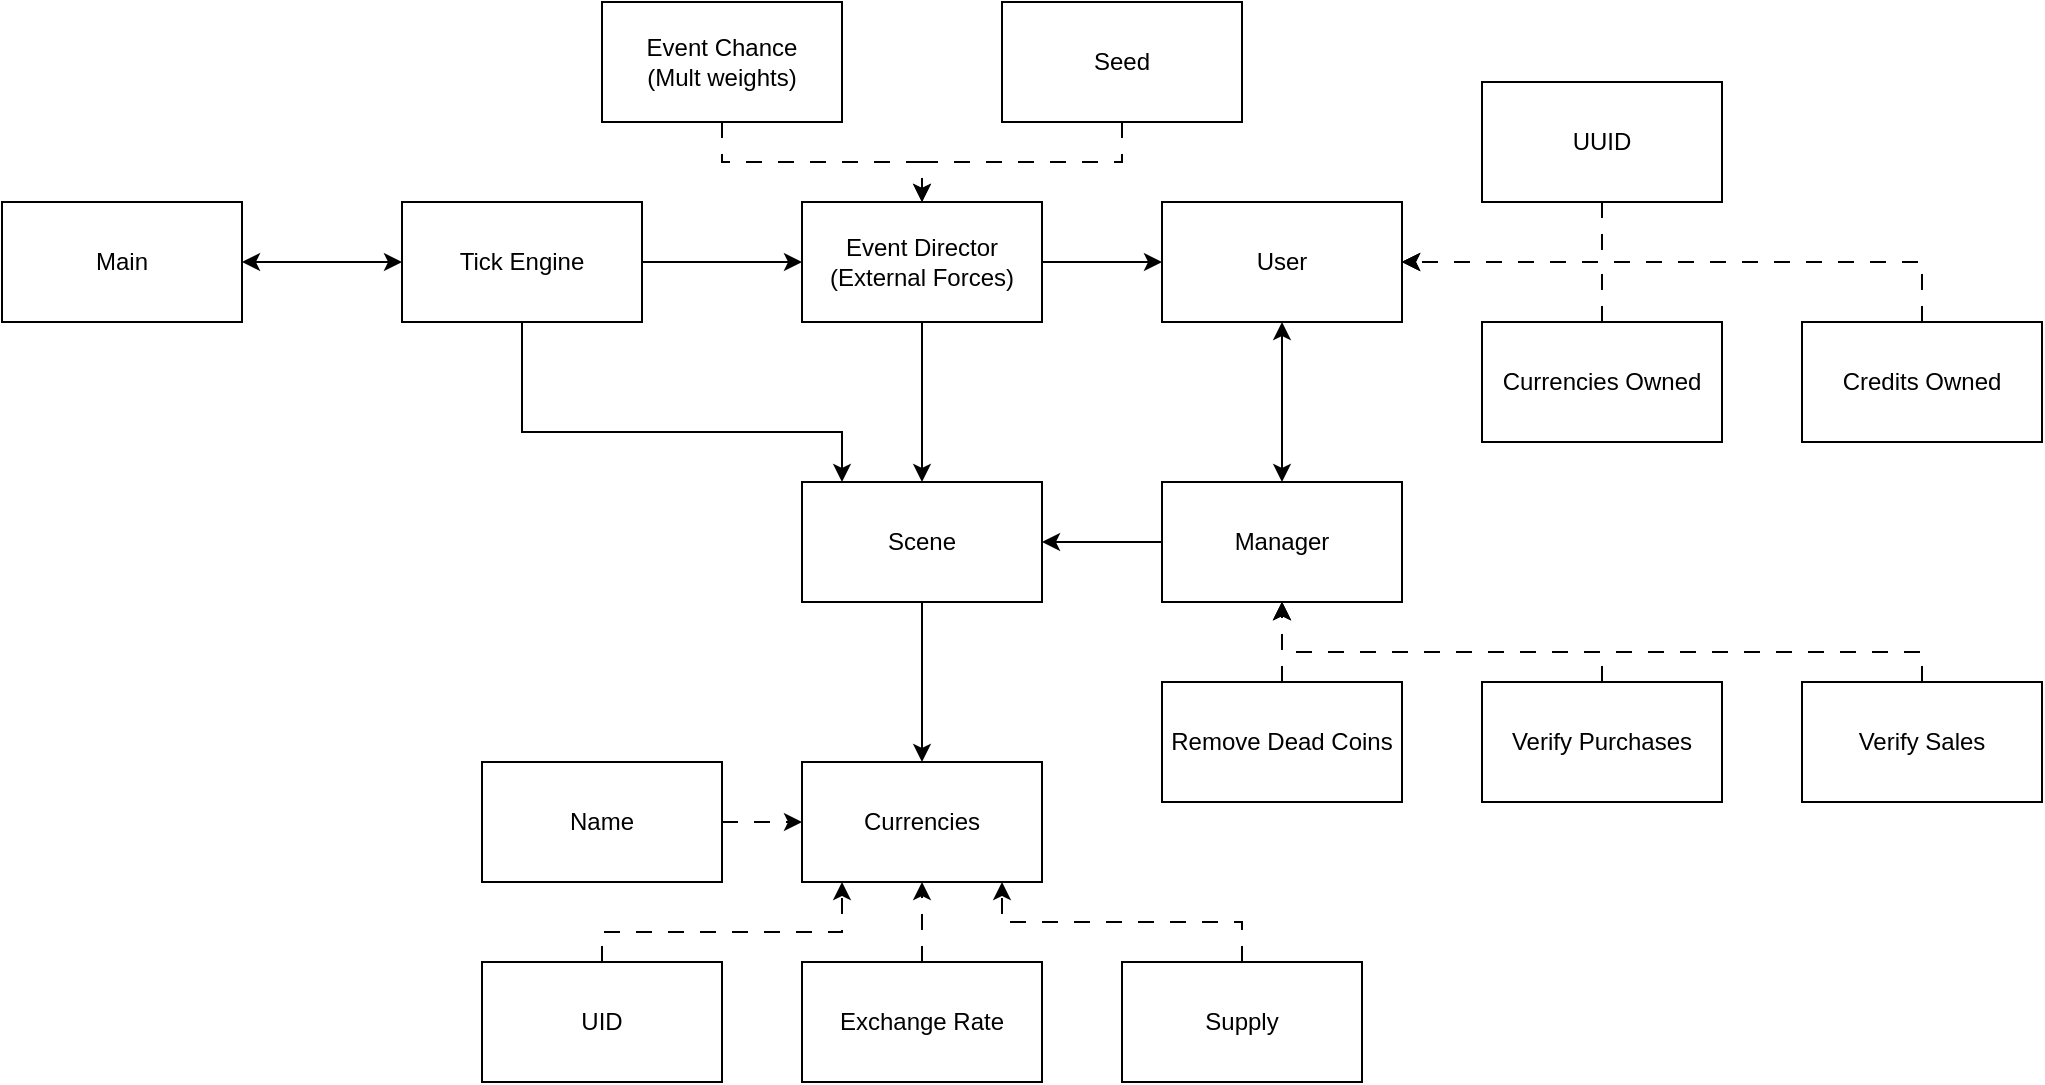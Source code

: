 <mxfile version="27.0.9">
  <diagram name="Page-1" id="GWkxgfm3nzHS4_-QFZTU">
    <mxGraphModel dx="1148" dy="2587" grid="1" gridSize="5" guides="1" tooltips="1" connect="1" arrows="1" fold="1" page="1" pageScale="1" pageWidth="1200" pageHeight="1920" math="0" shadow="0">
      <root>
        <mxCell id="0" />
        <mxCell id="1" parent="0" />
        <mxCell id="Iy1ZdOU0xPPKZKVLAtFp-1" value="Main" style="rounded=0;whiteSpace=wrap;html=1;" vertex="1" parent="1">
          <mxGeometry x="540" y="40" width="120" height="60" as="geometry" />
        </mxCell>
        <mxCell id="Iy1ZdOU0xPPKZKVLAtFp-4" style="edgeStyle=orthogonalEdgeStyle;rounded=0;orthogonalLoop=1;jettySize=auto;html=1;startArrow=classic;startFill=1;" edge="1" parent="1" source="Iy1ZdOU0xPPKZKVLAtFp-2" target="Iy1ZdOU0xPPKZKVLAtFp-1">
          <mxGeometry relative="1" as="geometry" />
        </mxCell>
        <mxCell id="Iy1ZdOU0xPPKZKVLAtFp-10" style="edgeStyle=orthogonalEdgeStyle;rounded=0;orthogonalLoop=1;jettySize=auto;html=1;" edge="1" parent="1" source="Iy1ZdOU0xPPKZKVLAtFp-2" target="Iy1ZdOU0xPPKZKVLAtFp-3">
          <mxGeometry relative="1" as="geometry" />
        </mxCell>
        <mxCell id="Iy1ZdOU0xPPKZKVLAtFp-13" style="edgeStyle=orthogonalEdgeStyle;rounded=0;orthogonalLoop=1;jettySize=auto;html=1;" edge="1" parent="1" source="Iy1ZdOU0xPPKZKVLAtFp-2" target="Iy1ZdOU0xPPKZKVLAtFp-11">
          <mxGeometry relative="1" as="geometry">
            <Array as="points">
              <mxPoint x="800" y="155" />
              <mxPoint x="960" y="155" />
            </Array>
          </mxGeometry>
        </mxCell>
        <mxCell id="Iy1ZdOU0xPPKZKVLAtFp-2" value="Tick Engine" style="rounded=0;whiteSpace=wrap;html=1;" vertex="1" parent="1">
          <mxGeometry x="740" y="40" width="120" height="60" as="geometry" />
        </mxCell>
        <mxCell id="Iy1ZdOU0xPPKZKVLAtFp-12" style="edgeStyle=orthogonalEdgeStyle;rounded=0;orthogonalLoop=1;jettySize=auto;html=1;" edge="1" parent="1" source="Iy1ZdOU0xPPKZKVLAtFp-3" target="Iy1ZdOU0xPPKZKVLAtFp-11">
          <mxGeometry relative="1" as="geometry" />
        </mxCell>
        <mxCell id="Iy1ZdOU0xPPKZKVLAtFp-47" style="edgeStyle=orthogonalEdgeStyle;rounded=0;orthogonalLoop=1;jettySize=auto;html=1;" edge="1" parent="1" source="Iy1ZdOU0xPPKZKVLAtFp-3" target="Iy1ZdOU0xPPKZKVLAtFp-33">
          <mxGeometry relative="1" as="geometry" />
        </mxCell>
        <mxCell id="Iy1ZdOU0xPPKZKVLAtFp-3" value="Event Director&lt;div&gt;(External Forces)&lt;/div&gt;" style="rounded=0;whiteSpace=wrap;html=1;" vertex="1" parent="1">
          <mxGeometry x="940" y="40" width="120" height="60" as="geometry" />
        </mxCell>
        <mxCell id="Iy1ZdOU0xPPKZKVLAtFp-21" style="edgeStyle=orthogonalEdgeStyle;rounded=0;orthogonalLoop=1;jettySize=auto;html=1;" edge="1" parent="1" source="Iy1ZdOU0xPPKZKVLAtFp-11" target="Iy1ZdOU0xPPKZKVLAtFp-14">
          <mxGeometry relative="1" as="geometry" />
        </mxCell>
        <mxCell id="Iy1ZdOU0xPPKZKVLAtFp-11" value="Scene" style="rounded=0;whiteSpace=wrap;html=1;" vertex="1" parent="1">
          <mxGeometry x="940" y="180" width="120" height="60" as="geometry" />
        </mxCell>
        <mxCell id="Iy1ZdOU0xPPKZKVLAtFp-14" value="Currencies" style="rounded=0;whiteSpace=wrap;html=1;" vertex="1" parent="1">
          <mxGeometry x="940" y="320" width="120" height="60" as="geometry" />
        </mxCell>
        <mxCell id="Iy1ZdOU0xPPKZKVLAtFp-18" style="edgeStyle=orthogonalEdgeStyle;rounded=0;orthogonalLoop=1;jettySize=auto;html=1;dashed=1;dashPattern=8 8;" edge="1" parent="1" source="Iy1ZdOU0xPPKZKVLAtFp-17" target="Iy1ZdOU0xPPKZKVLAtFp-14">
          <mxGeometry relative="1" as="geometry" />
        </mxCell>
        <mxCell id="Iy1ZdOU0xPPKZKVLAtFp-17" value="Name" style="rounded=0;whiteSpace=wrap;html=1;" vertex="1" parent="1">
          <mxGeometry x="780" y="320" width="120" height="60" as="geometry" />
        </mxCell>
        <mxCell id="Iy1ZdOU0xPPKZKVLAtFp-20" style="edgeStyle=orthogonalEdgeStyle;rounded=0;orthogonalLoop=1;jettySize=auto;html=1;dashed=1;dashPattern=8 8;" edge="1" parent="1" source="Iy1ZdOU0xPPKZKVLAtFp-19" target="Iy1ZdOU0xPPKZKVLAtFp-14">
          <mxGeometry relative="1" as="geometry" />
        </mxCell>
        <mxCell id="Iy1ZdOU0xPPKZKVLAtFp-19" value="Exchange Rate" style="rounded=0;whiteSpace=wrap;html=1;" vertex="1" parent="1">
          <mxGeometry x="940" y="420" width="120" height="60" as="geometry" />
        </mxCell>
        <mxCell id="Iy1ZdOU0xPPKZKVLAtFp-23" style="edgeStyle=orthogonalEdgeStyle;rounded=0;orthogonalLoop=1;jettySize=auto;html=1;dashed=1;dashPattern=8 8;" edge="1" parent="1" source="Iy1ZdOU0xPPKZKVLAtFp-22" target="Iy1ZdOU0xPPKZKVLAtFp-14">
          <mxGeometry relative="1" as="geometry">
            <Array as="points">
              <mxPoint x="1160" y="400" />
              <mxPoint x="1040" y="400" />
            </Array>
          </mxGeometry>
        </mxCell>
        <mxCell id="Iy1ZdOU0xPPKZKVLAtFp-22" value="Supply" style="rounded=0;whiteSpace=wrap;html=1;" vertex="1" parent="1">
          <mxGeometry x="1100" y="420" width="120" height="60" as="geometry" />
        </mxCell>
        <mxCell id="Iy1ZdOU0xPPKZKVLAtFp-28" style="edgeStyle=orthogonalEdgeStyle;rounded=0;orthogonalLoop=1;jettySize=auto;html=1;" edge="1" parent="1" source="Iy1ZdOU0xPPKZKVLAtFp-27" target="Iy1ZdOU0xPPKZKVLAtFp-11">
          <mxGeometry relative="1" as="geometry" />
        </mxCell>
        <mxCell id="Iy1ZdOU0xPPKZKVLAtFp-27" value="Manager" style="rounded=0;whiteSpace=wrap;html=1;" vertex="1" parent="1">
          <mxGeometry x="1120" y="180" width="120" height="60" as="geometry" />
        </mxCell>
        <mxCell id="Iy1ZdOU0xPPKZKVLAtFp-30" style="edgeStyle=orthogonalEdgeStyle;rounded=0;orthogonalLoop=1;jettySize=auto;html=1;dashed=1;dashPattern=8 8;" edge="1" parent="1" source="Iy1ZdOU0xPPKZKVLAtFp-29" target="Iy1ZdOU0xPPKZKVLAtFp-27">
          <mxGeometry relative="1" as="geometry" />
        </mxCell>
        <mxCell id="Iy1ZdOU0xPPKZKVLAtFp-29" value="Remove Dead Coins" style="rounded=0;whiteSpace=wrap;html=1;" vertex="1" parent="1">
          <mxGeometry x="1120" y="280" width="120" height="60" as="geometry" />
        </mxCell>
        <mxCell id="Iy1ZdOU0xPPKZKVLAtFp-32" style="edgeStyle=orthogonalEdgeStyle;rounded=0;orthogonalLoop=1;jettySize=auto;html=1;dashed=1;dashPattern=8 8;" edge="1" parent="1" source="Iy1ZdOU0xPPKZKVLAtFp-31" target="Iy1ZdOU0xPPKZKVLAtFp-27">
          <mxGeometry relative="1" as="geometry">
            <Array as="points">
              <mxPoint x="1340" y="265" />
              <mxPoint x="1180" y="265" />
            </Array>
          </mxGeometry>
        </mxCell>
        <mxCell id="Iy1ZdOU0xPPKZKVLAtFp-31" value="Verify Purchases" style="rounded=0;whiteSpace=wrap;html=1;" vertex="1" parent="1">
          <mxGeometry x="1280" y="280" width="120" height="60" as="geometry" />
        </mxCell>
        <mxCell id="Iy1ZdOU0xPPKZKVLAtFp-44" style="edgeStyle=orthogonalEdgeStyle;rounded=0;orthogonalLoop=1;jettySize=auto;html=1;startArrow=classic;startFill=1;" edge="1" parent="1" source="Iy1ZdOU0xPPKZKVLAtFp-33" target="Iy1ZdOU0xPPKZKVLAtFp-27">
          <mxGeometry relative="1" as="geometry">
            <Array as="points">
              <mxPoint x="1180" y="130" />
              <mxPoint x="1180" y="130" />
            </Array>
          </mxGeometry>
        </mxCell>
        <mxCell id="Iy1ZdOU0xPPKZKVLAtFp-33" value="User" style="rounded=0;whiteSpace=wrap;html=1;" vertex="1" parent="1">
          <mxGeometry x="1120" y="40" width="120" height="60" as="geometry" />
        </mxCell>
        <mxCell id="Iy1ZdOU0xPPKZKVLAtFp-35" style="edgeStyle=orthogonalEdgeStyle;rounded=0;orthogonalLoop=1;jettySize=auto;html=1;dashed=1;dashPattern=8 8;" edge="1" parent="1" source="Iy1ZdOU0xPPKZKVLAtFp-34" target="Iy1ZdOU0xPPKZKVLAtFp-33">
          <mxGeometry relative="1" as="geometry">
            <Array as="points">
              <mxPoint x="1340" y="70" />
            </Array>
          </mxGeometry>
        </mxCell>
        <mxCell id="Iy1ZdOU0xPPKZKVLAtFp-34" value="Currencies Owned" style="rounded=0;whiteSpace=wrap;html=1;" vertex="1" parent="1">
          <mxGeometry x="1280" y="100" width="120" height="60" as="geometry" />
        </mxCell>
        <mxCell id="Iy1ZdOU0xPPKZKVLAtFp-37" style="edgeStyle=orthogonalEdgeStyle;rounded=0;orthogonalLoop=1;jettySize=auto;html=1;dashed=1;dashPattern=8 8;" edge="1" parent="1" source="Iy1ZdOU0xPPKZKVLAtFp-36" target="Iy1ZdOU0xPPKZKVLAtFp-33">
          <mxGeometry relative="1" as="geometry">
            <Array as="points">
              <mxPoint x="1500" y="70" />
            </Array>
          </mxGeometry>
        </mxCell>
        <mxCell id="Iy1ZdOU0xPPKZKVLAtFp-36" value="Credits Owned" style="rounded=0;whiteSpace=wrap;html=1;" vertex="1" parent="1">
          <mxGeometry x="1440" y="100" width="120" height="60" as="geometry" />
        </mxCell>
        <mxCell id="Iy1ZdOU0xPPKZKVLAtFp-39" style="edgeStyle=orthogonalEdgeStyle;rounded=0;orthogonalLoop=1;jettySize=auto;html=1;dashed=1;dashPattern=8 8;" edge="1" parent="1" source="Iy1ZdOU0xPPKZKVLAtFp-38" target="Iy1ZdOU0xPPKZKVLAtFp-33">
          <mxGeometry relative="1" as="geometry">
            <Array as="points">
              <mxPoint x="1340" y="70" />
            </Array>
          </mxGeometry>
        </mxCell>
        <mxCell id="Iy1ZdOU0xPPKZKVLAtFp-38" value="UUID" style="rounded=0;whiteSpace=wrap;html=1;" vertex="1" parent="1">
          <mxGeometry x="1280" y="-20" width="120" height="60" as="geometry" />
        </mxCell>
        <mxCell id="Iy1ZdOU0xPPKZKVLAtFp-40" value="Verify Sales" style="rounded=0;whiteSpace=wrap;html=1;" vertex="1" parent="1">
          <mxGeometry x="1440" y="280" width="120" height="60" as="geometry" />
        </mxCell>
        <mxCell id="Iy1ZdOU0xPPKZKVLAtFp-41" style="edgeStyle=orthogonalEdgeStyle;rounded=0;orthogonalLoop=1;jettySize=auto;html=1;dashed=1;dashPattern=8 8;" edge="1" parent="1" source="Iy1ZdOU0xPPKZKVLAtFp-40" target="Iy1ZdOU0xPPKZKVLAtFp-27">
          <mxGeometry relative="1" as="geometry">
            <Array as="points">
              <mxPoint x="1500" y="265" />
              <mxPoint x="1180" y="265" />
            </Array>
          </mxGeometry>
        </mxCell>
        <mxCell id="Iy1ZdOU0xPPKZKVLAtFp-50" style="edgeStyle=orthogonalEdgeStyle;rounded=0;orthogonalLoop=1;jettySize=auto;html=1;dashed=1;dashPattern=8 8;" edge="1" parent="1" source="Iy1ZdOU0xPPKZKVLAtFp-49" target="Iy1ZdOU0xPPKZKVLAtFp-3">
          <mxGeometry relative="1" as="geometry" />
        </mxCell>
        <mxCell id="Iy1ZdOU0xPPKZKVLAtFp-49" value="Seed" style="rounded=0;whiteSpace=wrap;html=1;" vertex="1" parent="1">
          <mxGeometry x="1040" y="-60" width="120" height="60" as="geometry" />
        </mxCell>
        <mxCell id="Iy1ZdOU0xPPKZKVLAtFp-52" style="edgeStyle=orthogonalEdgeStyle;rounded=0;orthogonalLoop=1;jettySize=auto;html=1;dashed=1;dashPattern=8 8;" edge="1" parent="1" source="Iy1ZdOU0xPPKZKVLAtFp-51" target="Iy1ZdOU0xPPKZKVLAtFp-3">
          <mxGeometry relative="1" as="geometry" />
        </mxCell>
        <mxCell id="Iy1ZdOU0xPPKZKVLAtFp-51" value="Event Chance&lt;div&gt;(Mult weights)&lt;/div&gt;" style="rounded=0;whiteSpace=wrap;html=1;" vertex="1" parent="1">
          <mxGeometry x="840" y="-60" width="120" height="60" as="geometry" />
        </mxCell>
        <mxCell id="Iy1ZdOU0xPPKZKVLAtFp-54" style="edgeStyle=orthogonalEdgeStyle;rounded=0;orthogonalLoop=1;jettySize=auto;html=1;dashed=1;dashPattern=8 8;" edge="1" parent="1" source="Iy1ZdOU0xPPKZKVLAtFp-53" target="Iy1ZdOU0xPPKZKVLAtFp-14">
          <mxGeometry relative="1" as="geometry">
            <Array as="points">
              <mxPoint x="840" y="405" />
              <mxPoint x="960" y="405" />
            </Array>
          </mxGeometry>
        </mxCell>
        <mxCell id="Iy1ZdOU0xPPKZKVLAtFp-53" value="UID" style="rounded=0;whiteSpace=wrap;html=1;" vertex="1" parent="1">
          <mxGeometry x="780" y="420" width="120" height="60" as="geometry" />
        </mxCell>
      </root>
    </mxGraphModel>
  </diagram>
</mxfile>
